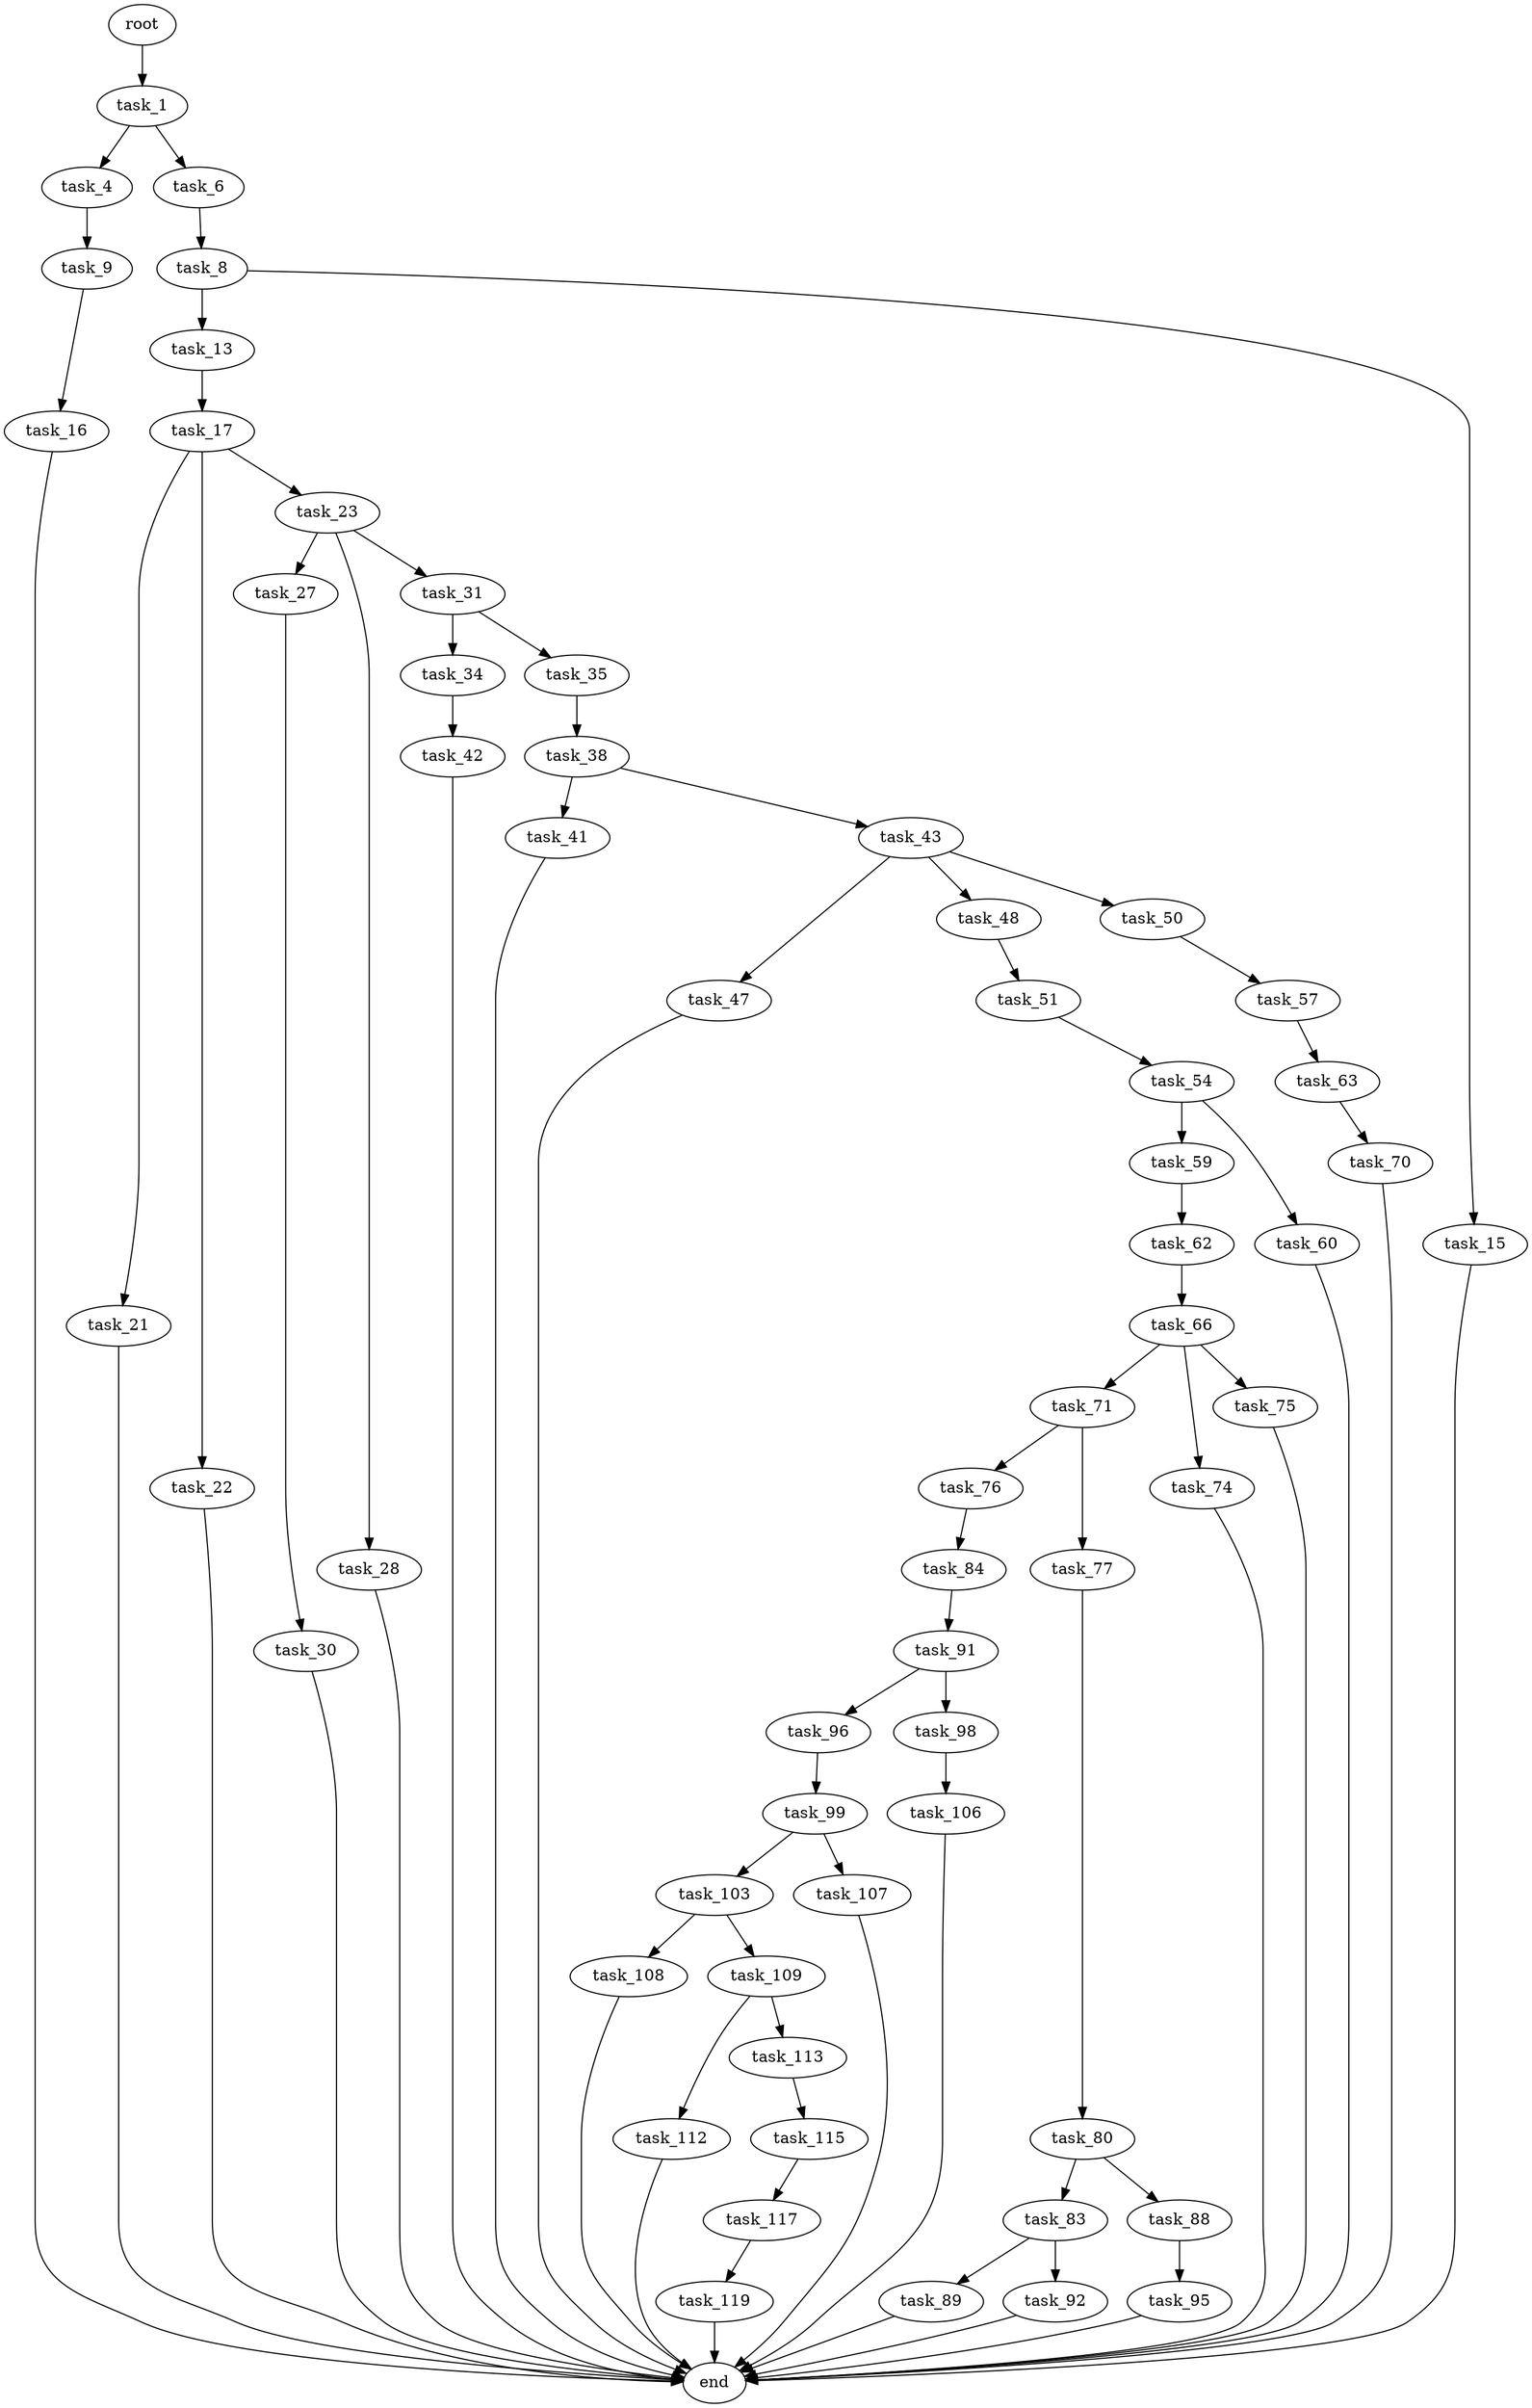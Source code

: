 digraph G {
  root [size="0.000000"];
  task_1 [size="4116337954.000000"];
  task_4 [size="231928233984.000000"];
  task_6 [size="1073741824000.000000"];
  task_9 [size="1073741824000.000000"];
  task_8 [size="231928233984.000000"];
  task_13 [size="4567595432.000000"];
  task_15 [size="47103918935.000000"];
  task_16 [size="16600243183.000000"];
  task_17 [size="1015817806021.000000"];
  end [size="0.000000"];
  task_21 [size="782757789696.000000"];
  task_22 [size="28991029248.000000"];
  task_23 [size="29941236831.000000"];
  task_27 [size="134217728000.000000"];
  task_28 [size="968263469817.000000"];
  task_31 [size="1343671525.000000"];
  task_30 [size="368293445632.000000"];
  task_34 [size="585689583856.000000"];
  task_35 [size="24506957809.000000"];
  task_42 [size="934432470995.000000"];
  task_38 [size="15662057687.000000"];
  task_41 [size="134217728000.000000"];
  task_43 [size="310516487916.000000"];
  task_47 [size="9679440138.000000"];
  task_48 [size="42797586996.000000"];
  task_50 [size="1621529474.000000"];
  task_51 [size="105225794266.000000"];
  task_57 [size="46301141101.000000"];
  task_54 [size="662945132711.000000"];
  task_59 [size="194144999772.000000"];
  task_60 [size="231928233984.000000"];
  task_63 [size="185818572725.000000"];
  task_62 [size="924364228659.000000"];
  task_66 [size="28958002078.000000"];
  task_70 [size="4177472621.000000"];
  task_71 [size="43412887509.000000"];
  task_74 [size="354962297874.000000"];
  task_75 [size="68719476736.000000"];
  task_76 [size="10719418518.000000"];
  task_77 [size="231928233984.000000"];
  task_84 [size="1073741824000.000000"];
  task_80 [size="107691719628.000000"];
  task_83 [size="36665276932.000000"];
  task_88 [size="134217728000.000000"];
  task_89 [size="17151277904.000000"];
  task_92 [size="4034374117.000000"];
  task_91 [size="782757789696.000000"];
  task_95 [size="134217728000.000000"];
  task_96 [size="57926848357.000000"];
  task_98 [size="134217728000.000000"];
  task_99 [size="449305358696.000000"];
  task_106 [size="4191326372.000000"];
  task_103 [size="43389251854.000000"];
  task_107 [size="2845798738.000000"];
  task_108 [size="3281082199.000000"];
  task_109 [size="6888643466.000000"];
  task_112 [size="334082116472.000000"];
  task_113 [size="13334600422.000000"];
  task_115 [size="87646217762.000000"];
  task_117 [size="231928233984.000000"];
  task_119 [size="42523052650.000000"];

  root -> task_1 [size="1.000000"];
  task_1 -> task_4 [size="134217728.000000"];
  task_1 -> task_6 [size="134217728.000000"];
  task_4 -> task_9 [size="301989888.000000"];
  task_6 -> task_8 [size="838860800.000000"];
  task_9 -> task_16 [size="838860800.000000"];
  task_8 -> task_13 [size="301989888.000000"];
  task_8 -> task_15 [size="301989888.000000"];
  task_13 -> task_17 [size="411041792.000000"];
  task_15 -> end [size="1.000000"];
  task_16 -> end [size="1.000000"];
  task_17 -> task_21 [size="838860800.000000"];
  task_17 -> task_22 [size="838860800.000000"];
  task_17 -> task_23 [size="838860800.000000"];
  task_21 -> end [size="1.000000"];
  task_22 -> end [size="1.000000"];
  task_23 -> task_27 [size="33554432.000000"];
  task_23 -> task_28 [size="33554432.000000"];
  task_23 -> task_31 [size="33554432.000000"];
  task_27 -> task_30 [size="209715200.000000"];
  task_28 -> end [size="1.000000"];
  task_31 -> task_34 [size="75497472.000000"];
  task_31 -> task_35 [size="75497472.000000"];
  task_30 -> end [size="1.000000"];
  task_34 -> task_42 [size="536870912.000000"];
  task_35 -> task_38 [size="838860800.000000"];
  task_42 -> end [size="1.000000"];
  task_38 -> task_41 [size="679477248.000000"];
  task_38 -> task_43 [size="679477248.000000"];
  task_41 -> end [size="1.000000"];
  task_43 -> task_47 [size="679477248.000000"];
  task_43 -> task_48 [size="679477248.000000"];
  task_43 -> task_50 [size="679477248.000000"];
  task_47 -> end [size="1.000000"];
  task_48 -> task_51 [size="134217728.000000"];
  task_50 -> task_57 [size="75497472.000000"];
  task_51 -> task_54 [size="209715200.000000"];
  task_57 -> task_63 [size="75497472.000000"];
  task_54 -> task_59 [size="838860800.000000"];
  task_54 -> task_60 [size="838860800.000000"];
  task_59 -> task_62 [size="134217728.000000"];
  task_60 -> end [size="1.000000"];
  task_63 -> task_70 [size="411041792.000000"];
  task_62 -> task_66 [size="679477248.000000"];
  task_66 -> task_71 [size="679477248.000000"];
  task_66 -> task_74 [size="679477248.000000"];
  task_66 -> task_75 [size="679477248.000000"];
  task_70 -> end [size="1.000000"];
  task_71 -> task_76 [size="838860800.000000"];
  task_71 -> task_77 [size="838860800.000000"];
  task_74 -> end [size="1.000000"];
  task_75 -> end [size="1.000000"];
  task_76 -> task_84 [size="301989888.000000"];
  task_77 -> task_80 [size="301989888.000000"];
  task_84 -> task_91 [size="838860800.000000"];
  task_80 -> task_83 [size="134217728.000000"];
  task_80 -> task_88 [size="134217728.000000"];
  task_83 -> task_89 [size="679477248.000000"];
  task_83 -> task_92 [size="679477248.000000"];
  task_88 -> task_95 [size="209715200.000000"];
  task_89 -> end [size="1.000000"];
  task_92 -> end [size="1.000000"];
  task_91 -> task_96 [size="679477248.000000"];
  task_91 -> task_98 [size="679477248.000000"];
  task_95 -> end [size="1.000000"];
  task_96 -> task_99 [size="75497472.000000"];
  task_98 -> task_106 [size="209715200.000000"];
  task_99 -> task_103 [size="301989888.000000"];
  task_99 -> task_107 [size="301989888.000000"];
  task_106 -> end [size="1.000000"];
  task_103 -> task_108 [size="33554432.000000"];
  task_103 -> task_109 [size="33554432.000000"];
  task_107 -> end [size="1.000000"];
  task_108 -> end [size="1.000000"];
  task_109 -> task_112 [size="134217728.000000"];
  task_109 -> task_113 [size="134217728.000000"];
  task_112 -> end [size="1.000000"];
  task_113 -> task_115 [size="209715200.000000"];
  task_115 -> task_117 [size="209715200.000000"];
  task_117 -> task_119 [size="301989888.000000"];
  task_119 -> end [size="1.000000"];
}
